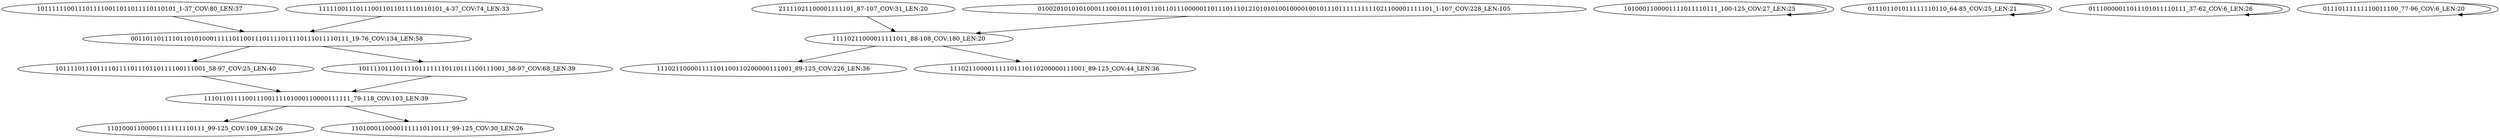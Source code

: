digraph G {
    "1011111100111011110011011011110110101_1-37_COV:80_LEN:37" -> "0011011011110110101000111110110011101111011110111011110111_19-76_COV:134_LEN:58";
    "21111021100001111101_87-107_COV:31_LEN:20" -> "11110211000011111011_88-108_COV:180_LEN:20";
    "11110211000011111011_88-108_COV:180_LEN:20" -> "111021100001111101100110200000111001_89-125_COV:226_LEN:36";
    "11110211000011111011_88-108_COV:180_LEN:20" -> "111021100001111101110110200000111001_89-125_COV:44_LEN:36";
    "111110011101110011011011110110101_4-37_COV:74_LEN:33" -> "0011011011110110101000111110110011101111011110111011110111_19-76_COV:134_LEN:58";
    "1010001100001111011110111_100-125_COV:27_LEN:25" -> "1010001100001111011110111_100-125_COV:27_LEN:25";
    "011101101011111110110_64-85_COV:25_LEN:21" -> "011101101011111110110_64-85_COV:25_LEN:21";
    "01110000011011101011110111_37-62_COV:6_LEN:26" -> "01110000011011101011110111_37-62_COV:6_LEN:26";
    "111011011110011100111101000110000111111_79-118_COV:103_LEN:39" -> "11010001100001111111110111_99-125_COV:109_LEN:26";
    "111011011110011100111101000110000111111_79-118_COV:103_LEN:39" -> "11010001100001111110110111_99-125_COV:30_LEN:26";
    "1011110111011110111101110110111100111001_58-97_COV:25_LEN:40" -> "111011011110011100111101000110000111111_79-118_COV:103_LEN:39";
    "0011011011110110101000111110110011101111011110111011110111_19-76_COV:134_LEN:58" -> "1011110111011110111101110110111100111001_58-97_COV:25_LEN:40";
    "0011011011110110101000111110110011101111011110111011110111_19-76_COV:134_LEN:58" -> "101111011101111011111110110111100111001_58-97_COV:68_LEN:39";
    "010020101010100011100101110101110110111000001101110111012101010100100001001011101111111111021100001111101_1-107_COV:228_LEN:105" -> "11110211000011111011_88-108_COV:180_LEN:20";
    "01110111111110011100_77-96_COV:6_LEN:20" -> "01110111111110011100_77-96_COV:6_LEN:20";
    "101111011101111011111110110111100111001_58-97_COV:68_LEN:39" -> "111011011110011100111101000110000111111_79-118_COV:103_LEN:39";
}
